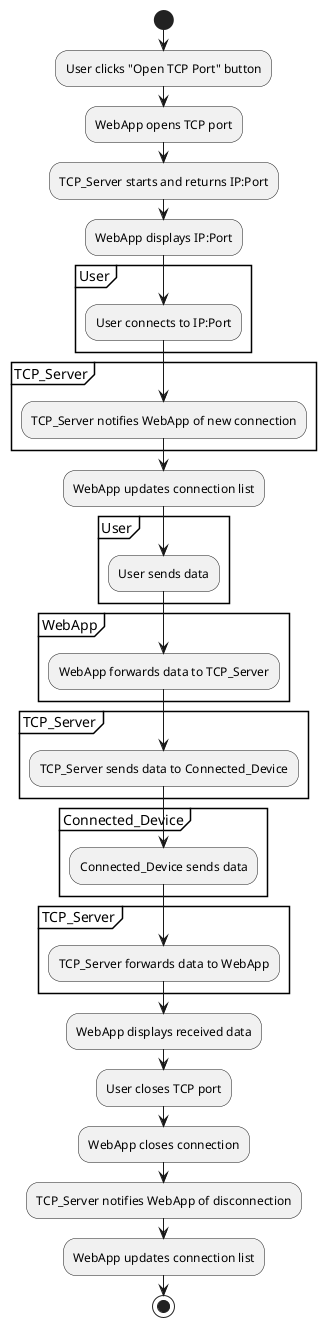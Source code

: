 @startuml
start

:User clicks "Open TCP Port" button;
:WebApp opens TCP port;
:TCP_Server starts and returns IP:Port;
:WebApp displays IP:Port;

partition User {
  :User connects to IP:Port;
}

partition TCP_Server {
  :TCP_Server notifies WebApp of new connection;
}

:WebApp updates connection list;

partition User {
  :User sends data;
}

partition WebApp {
  :WebApp forwards data to TCP_Server;
}

partition TCP_Server {
  :TCP_Server sends data to Connected_Device;
}

partition Connected_Device {
  :Connected_Device sends data;
}

partition TCP_Server {
  :TCP_Server forwards data to WebApp;
}

:WebApp displays received data;

:User closes TCP port;
:WebApp closes connection;
:TCP_Server notifies WebApp of disconnection;
:WebApp updates connection list;

stop
@enduml
